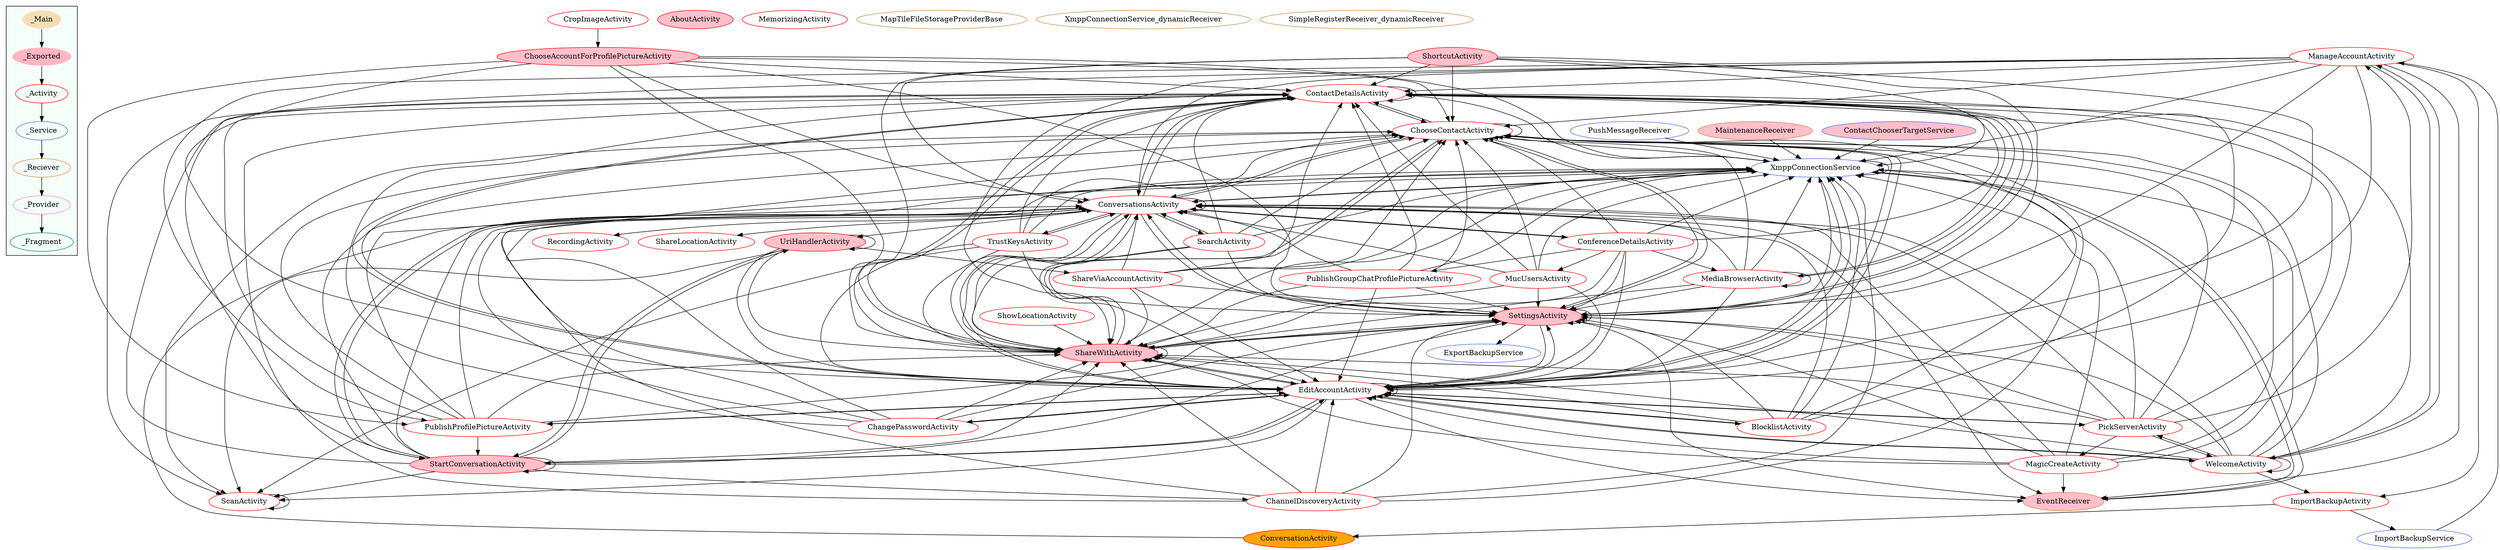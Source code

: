 digraph G {
subgraph cluster_legend{ 
bgcolor=mintcream;
_Activity[color = red];
_Service[color = royalblue];
_Provider[color = violet];
_Reciever[color = peru];
_Fragment[color = teal];
_Main[style=filled, fillcolor=wheat, color = mintcream];
_Exported[style=filled, fillcolor=lightpink, color = mintcream];
_Main -> _Exported -> _Activity -> _Service -> _Reciever -> _Provider -> _Fragment; 
}
ManageAccountActivity[color = red];
ChangePasswordActivity[color = red];
ShareViaAccountActivity[color = red];
ContactDetailsActivity[color = red];
ShortcutActivity[style=filled, fillcolor=pink, color = red];
ShowLocationActivity[color = red];
ChooseContactActivity[color = red];
RecordingActivity[color = red];
ShareWithActivity[style=filled, fillcolor=pink, color = red];
CropImageActivity[color = red];
ConferenceDetailsActivity[color = red];
PickServerActivity[color = red];
ScanActivity[color = red];
ConversationsActivity[color = red];
StartConversationActivity[style=filled, fillcolor=pink, color = red];
ShareLocationActivity[color = red];
ChooseAccountForProfilePictureActivity[style=filled, fillcolor=pink, color = red];
EditAccountActivity[color = red];
ChannelDiscoveryActivity[color = red];
MagicCreateActivity[color = red];
ImportBackupActivity[color = red];
SettingsActivity[style=filled, fillcolor=pink, color = red];
AboutActivity[style=filled, fillcolor=pink, color = red];
MediaBrowserActivity[color = red];
WelcomeActivity[color = red];
MucUsersActivity[color = red];
SearchActivity[color = red];
BlocklistActivity[color = red];
TrustKeysActivity[color = red];
ConversationActivity[style=filled, fillcolor=orange, color = red];
UriHandlerActivity[style=filled, fillcolor=pink, color = red];
PublishProfilePictureActivity[color = red];
PublishGroupChatProfilePictureActivity[color = red];
MemorizingActivity[color = red];
XmppConnectionService[color = royalblue];
ContactChooserTargetService[style=filled, fillcolor=pink, color = royalblue];
PushMessageReceiver[color = royalblue];
ImportBackupService[color = royalblue];
ExportBackupService[color = royalblue];
MapTileFileStorageProviderBase[color = peru];
XmppConnectionService_dynamicReceiver[color = peru];
MaintenanceReceiver[style=filled, fillcolor=pink, color = peru];
SimpleRegisterReceiver_dynamicReceiver[color = peru];
EventReceiver[style=filled, fillcolor=pink, color = peru];
ManageAccountActivity->XmppConnectionService;
ManageAccountActivity->ConversationsActivity;
ManageAccountActivity->EditAccountActivity;
ManageAccountActivity->ContactDetailsActivity;
ManageAccountActivity->EventReceiver;
ManageAccountActivity->SettingsActivity;
ManageAccountActivity->PublishProfilePictureActivity;
ManageAccountActivity->ShareWithActivity;
ManageAccountActivity->ChooseContactActivity;
ManageAccountActivity->WelcomeActivity;
ManageAccountActivity->StartConversationActivity;
ManageAccountActivity->ImportBackupActivity;
ChangePasswordActivity->ConversationsActivity;
ChangePasswordActivity->EditAccountActivity;
ChangePasswordActivity->XmppConnectionService;
ChangePasswordActivity->SettingsActivity;
ChangePasswordActivity->ContactDetailsActivity;
ChangePasswordActivity->ChooseContactActivity;
ChangePasswordActivity->ShareWithActivity;
ContactDetailsActivity->XmppConnectionService;
ContactDetailsActivity->EditAccountActivity;
ContactDetailsActivity->ScanActivity;
ContactDetailsActivity->ConversationsActivity;
ContactDetailsActivity->ContactDetailsActivity;
ContactDetailsActivity->MediaBrowserActivity;
ContactDetailsActivity->ShareWithActivity;
ContactDetailsActivity->SettingsActivity;
ContactDetailsActivity->ChooseContactActivity;
ShortcutActivity->XmppConnectionService;
ShortcutActivity->ConversationsActivity;
ShortcutActivity->EditAccountActivity;
ShortcutActivity->ChooseContactActivity;
ShortcutActivity->ShareWithActivity;
ShortcutActivity->ContactDetailsActivity;
ShortcutActivity->SettingsActivity;
ShareViaAccountActivity->ConversationsActivity;
ShareViaAccountActivity->EditAccountActivity;
ShareViaAccountActivity->XmppConnectionService;
ShareViaAccountActivity->ChooseContactActivity;
ShareViaAccountActivity->SettingsActivity;
ShareViaAccountActivity->ContactDetailsActivity;
ShareViaAccountActivity->ShareWithActivity;
ShowLocationActivity->ShareWithActivity;
ChooseContactActivity->ConversationsActivity;
ChooseContactActivity->EditAccountActivity;
ChooseContactActivity->XmppConnectionService;
ChooseContactActivity->ContactDetailsActivity;
ChooseContactActivity->SettingsActivity;
ChooseContactActivity->ChooseContactActivity;
ChooseContactActivity->ScanActivity;
ChooseContactActivity->ShareWithActivity;
ShareWithActivity->ConversationsActivity;
ShareWithActivity->XmppConnectionService;
ShareWithActivity->EditAccountActivity;
ShareWithActivity->ShareWithActivity;
ShareWithActivity->ContactDetailsActivity;
ShareWithActivity->ChooseContactActivity;
ShareWithActivity->SettingsActivity;
CropImageActivity->ChooseAccountForProfilePictureActivity;
ConferenceDetailsActivity->XmppConnectionService;
ConferenceDetailsActivity->ConversationsActivity;
ConferenceDetailsActivity->ChooseContactActivity;
ConferenceDetailsActivity->MucUsersActivity;
ConferenceDetailsActivity->EditAccountActivity;
ConferenceDetailsActivity->MediaBrowserActivity;
ConferenceDetailsActivity->PublishGroupChatProfilePictureActivity;
ConferenceDetailsActivity->ContactDetailsActivity;
ConferenceDetailsActivity->ShareWithActivity;
ConferenceDetailsActivity->SettingsActivity;
EventReceiver->XmppConnectionService;
PickServerActivity->EditAccountActivity;
PickServerActivity->ManageAccountActivity;
PickServerActivity->ConversationsActivity;
PickServerActivity->XmppConnectionService;
PickServerActivity->MagicCreateActivity;
PickServerActivity->WelcomeActivity;
PickServerActivity->ContactDetailsActivity;
PickServerActivity->SettingsActivity;
PickServerActivity->ShareWithActivity;
PickServerActivity->ChooseContactActivity;
ScanActivity->ScanActivity;
ConversationsActivity->ConversationsActivity;
ConversationsActivity->XmppConnectionService;
ConversationsActivity->ContactDetailsActivity;
ConversationsActivity->EditAccountActivity;
ConversationsActivity->TrustKeysActivity;
ConversationsActivity->ShareWithActivity;
ConversationsActivity->ShareLocationActivity;
ConversationsActivity->RecordingActivity;
ConversationsActivity->ChooseContactActivity;
ConversationsActivity->UriHandlerActivity;
ConversationsActivity->SettingsActivity;
ConversationsActivity->StartConversationActivity;
ConversationsActivity->SearchActivity;
ConversationsActivity->ConferenceDetailsActivity;
ConversationsActivity->EventReceiver;
StartConversationActivity->ConversationsActivity;
StartConversationActivity->XmppConnectionService;
StartConversationActivity->EditAccountActivity;
StartConversationActivity->StartConversationActivity;
StartConversationActivity->ShareWithActivity;
StartConversationActivity->ContactDetailsActivity;
StartConversationActivity->ChooseContactActivity;
StartConversationActivity->ScanActivity;
StartConversationActivity->ChannelDiscoveryActivity;
StartConversationActivity->SettingsActivity;
StartConversationActivity->UriHandlerActivity;
MaintenanceReceiver->XmppConnectionService;
ImportBackupService->ManageAccountActivity;
ChannelDiscoveryActivity->ConversationsActivity;
ChannelDiscoveryActivity->XmppConnectionService;
ChannelDiscoveryActivity->EditAccountActivity;
ChannelDiscoveryActivity->ShareWithActivity;
ChannelDiscoveryActivity->SettingsActivity;
ChannelDiscoveryActivity->ContactDetailsActivity;
ChannelDiscoveryActivity->ChooseContactActivity;
EditAccountActivity->StartConversationActivity;
EditAccountActivity->PickServerActivity;
EditAccountActivity->ConversationsActivity;
EditAccountActivity->EditAccountActivity;
EditAccountActivity->XmppConnectionService;
EditAccountActivity->EventReceiver;
EditAccountActivity->PublishProfilePictureActivity;
EditAccountActivity->WelcomeActivity;
EditAccountActivity->ShareWithActivity;
EditAccountActivity->ContactDetailsActivity;
EditAccountActivity->ChangePasswordActivity;
EditAccountActivity->ScanActivity;
EditAccountActivity->ChooseContactActivity;
EditAccountActivity->BlocklistActivity;
EditAccountActivity->SettingsActivity;
ChooseAccountForProfilePictureActivity->XmppConnectionService;
ChooseAccountForProfilePictureActivity->ConversationsActivity;
ChooseAccountForProfilePictureActivity->EditAccountActivity;
ChooseAccountForProfilePictureActivity->PublishProfilePictureActivity;
ChooseAccountForProfilePictureActivity->SettingsActivity;
ChooseAccountForProfilePictureActivity->ShareWithActivity;
ChooseAccountForProfilePictureActivity->ChooseContactActivity;
ChooseAccountForProfilePictureActivity->ContactDetailsActivity;
MagicCreateActivity->ConversationsActivity;
MagicCreateActivity->EditAccountActivity;
MagicCreateActivity->XmppConnectionService;
MagicCreateActivity->ContactDetailsActivity;
MagicCreateActivity->ChooseContactActivity;
MagicCreateActivity->ShareWithActivity;
MagicCreateActivity->SettingsActivity;
MagicCreateActivity->EventReceiver;
ImportBackupActivity->ConversationActivity;
ImportBackupActivity->ImportBackupService;
PushMessageReceiver->XmppConnectionService;
MediaBrowserActivity->ConversationsActivity;
MediaBrowserActivity->XmppConnectionService;
MediaBrowserActivity->MediaBrowserActivity;
MediaBrowserActivity->ContactDetailsActivity;
MediaBrowserActivity->EditAccountActivity;
MediaBrowserActivity->ShareWithActivity;
MediaBrowserActivity->ChooseContactActivity;
MediaBrowserActivity->SettingsActivity;
SettingsActivity->ConversationsActivity;
SettingsActivity->EditAccountActivity;
SettingsActivity->ExportBackupService;
SettingsActivity->XmppConnectionService;
SettingsActivity->ContactDetailsActivity;
SettingsActivity->EventReceiver;
SettingsActivity->ChooseContactActivity;
SettingsActivity->ShareWithActivity;
SettingsActivity->SettingsActivity;
WelcomeActivity->ConversationsActivity;
WelcomeActivity->ContactDetailsActivity;
WelcomeActivity->ChooseContactActivity;
WelcomeActivity->EditAccountActivity;
WelcomeActivity->XmppConnectionService;
WelcomeActivity->ManageAccountActivity;
WelcomeActivity->ImportBackupActivity;
WelcomeActivity->PickServerActivity;
WelcomeActivity->WelcomeActivity;
WelcomeActivity->SettingsActivity;
WelcomeActivity->ShareWithActivity;
MucUsersActivity->ConversationsActivity;
MucUsersActivity->XmppConnectionService;
MucUsersActivity->EditAccountActivity;
MucUsersActivity->ChooseContactActivity;
MucUsersActivity->ContactDetailsActivity;
MucUsersActivity->ShareWithActivity;
MucUsersActivity->SettingsActivity;
XmppConnectionService->XmppConnectionService;
XmppConnectionService->ConversationsActivity;
XmppConnectionService->EditAccountActivity;
XmppConnectionService->EventReceiver;
SearchActivity->XmppConnectionService;
SearchActivity->ConversationsActivity;
SearchActivity->EditAccountActivity;
SearchActivity->ShareWithActivity;
SearchActivity->ContactDetailsActivity;
SearchActivity->SettingsActivity;
SearchActivity->ChooseContactActivity;
ContactChooserTargetService->XmppConnectionService;
BlocklistActivity->ConversationsActivity;
BlocklistActivity->EditAccountActivity;
BlocklistActivity->XmppConnectionService;
BlocklistActivity->SettingsActivity;
BlocklistActivity->ContactDetailsActivity;
BlocklistActivity->ShareWithActivity;
BlocklistActivity->ChooseContactActivity;
TrustKeysActivity->ConversationsActivity;
TrustKeysActivity->XmppConnectionService;
TrustKeysActivity->ContactDetailsActivity;
TrustKeysActivity->EditAccountActivity;
TrustKeysActivity->ScanActivity;
TrustKeysActivity->SettingsActivity;
TrustKeysActivity->ChooseContactActivity;
TrustKeysActivity->ShareWithActivity;
ConversationActivity->ConversationsActivity;
UriHandlerActivity->StartConversationActivity;
UriHandlerActivity->EditAccountActivity;
UriHandlerActivity->ScanActivity;
UriHandlerActivity->ShareWithActivity;
UriHandlerActivity->ShareViaAccountActivity;
UriHandlerActivity->UriHandlerActivity;
PublishGroupChatProfilePictureActivity->ConversationsActivity;
PublishGroupChatProfilePictureActivity->XmppConnectionService;
PublishGroupChatProfilePictureActivity->ContactDetailsActivity;
PublishGroupChatProfilePictureActivity->EditAccountActivity;
PublishGroupChatProfilePictureActivity->ShareWithActivity;
PublishGroupChatProfilePictureActivity->ChooseContactActivity;
PublishGroupChatProfilePictureActivity->SettingsActivity;
PublishProfilePictureActivity->ConversationsActivity;
PublishProfilePictureActivity->EditAccountActivity;
PublishProfilePictureActivity->ChooseContactActivity;
PublishProfilePictureActivity->XmppConnectionService;
PublishProfilePictureActivity->StartConversationActivity;
PublishProfilePictureActivity->SettingsActivity;
PublishProfilePictureActivity->ContactDetailsActivity;
PublishProfilePictureActivity->ShareWithActivity;
}
